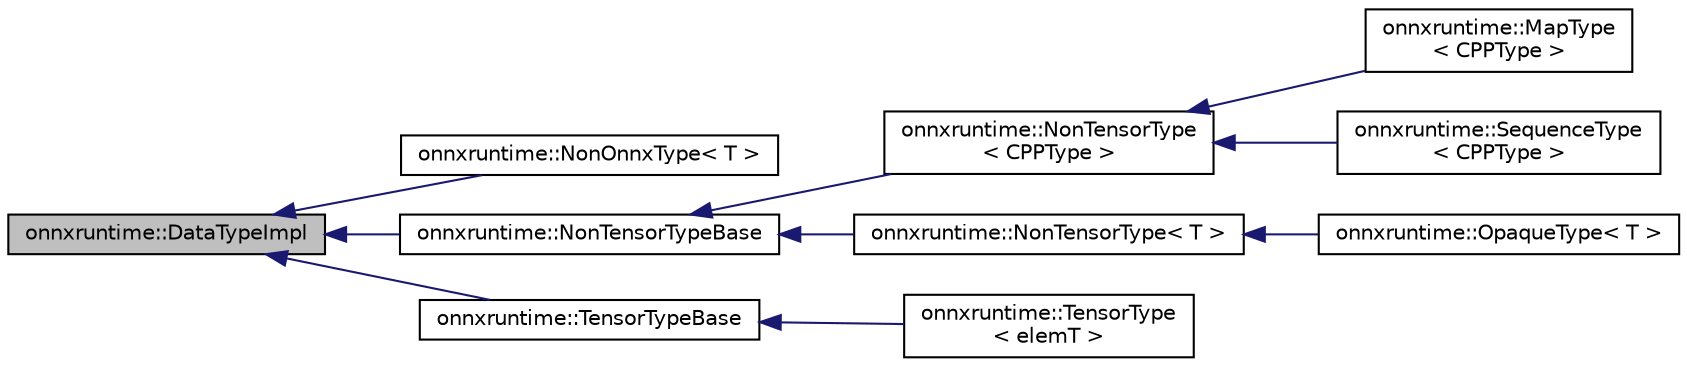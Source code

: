 digraph "onnxruntime::DataTypeImpl"
{
  edge [fontname="Helvetica",fontsize="10",labelfontname="Helvetica",labelfontsize="10"];
  node [fontname="Helvetica",fontsize="10",shape=record];
  rankdir="LR";
  Node0 [label="onnxruntime::DataTypeImpl",height=0.2,width=0.4,color="black", fillcolor="grey75", style="filled", fontcolor="black"];
  Node0 -> Node1 [dir="back",color="midnightblue",fontsize="10",style="solid",fontname="Helvetica"];
  Node1 [label="onnxruntime::NonOnnxType\< T \>",height=0.2,width=0.4,color="black", fillcolor="white", style="filled",URL="$classonnxruntime_1_1NonOnnxType.html"];
  Node0 -> Node2 [dir="back",color="midnightblue",fontsize="10",style="solid",fontname="Helvetica"];
  Node2 [label="onnxruntime::NonTensorTypeBase",height=0.2,width=0.4,color="black", fillcolor="white", style="filled",URL="$classonnxruntime_1_1NonTensorTypeBase.html",tooltip="Base type for all non-tensors, maps, sequences and opaques. "];
  Node2 -> Node3 [dir="back",color="midnightblue",fontsize="10",style="solid",fontname="Helvetica"];
  Node3 [label="onnxruntime::NonTensorType\l\< CPPType \>",height=0.2,width=0.4,color="black", fillcolor="white", style="filled",URL="$classonnxruntime_1_1NonTensorType.html"];
  Node3 -> Node4 [dir="back",color="midnightblue",fontsize="10",style="solid",fontname="Helvetica"];
  Node4 [label="onnxruntime::MapType\l\< CPPType \>",height=0.2,width=0.4,color="black", fillcolor="white", style="filled",URL="$classonnxruntime_1_1MapType.html",tooltip="MapType. Use this type to register mapping types. "];
  Node3 -> Node5 [dir="back",color="midnightblue",fontsize="10",style="solid",fontname="Helvetica"];
  Node5 [label="onnxruntime::SequenceType\l\< CPPType \>",height=0.2,width=0.4,color="black", fillcolor="white", style="filled",URL="$classonnxruntime_1_1SequenceType.html",tooltip="SequenceType. Use to register sequences. "];
  Node2 -> Node6 [dir="back",color="midnightblue",fontsize="10",style="solid",fontname="Helvetica"];
  Node6 [label="onnxruntime::NonTensorType\< T \>",height=0.2,width=0.4,color="black", fillcolor="white", style="filled",URL="$classonnxruntime_1_1NonTensorType.html"];
  Node6 -> Node7 [dir="back",color="midnightblue",fontsize="10",style="solid",fontname="Helvetica"];
  Node7 [label="onnxruntime::OpaqueType\< T \>",height=0.2,width=0.4,color="black", fillcolor="white", style="filled",URL="$classonnxruntime_1_1OpaqueType.html",tooltip="OpaqueType. "];
  Node0 -> Node8 [dir="back",color="midnightblue",fontsize="10",style="solid",fontname="Helvetica"];
  Node8 [label="onnxruntime::TensorTypeBase",height=0.2,width=0.4,color="black", fillcolor="white", style="filled",URL="$classonnxruntime_1_1TensorTypeBase.html",tooltip="All tensors base. "];
  Node8 -> Node9 [dir="back",color="midnightblue",fontsize="10",style="solid",fontname="Helvetica"];
  Node9 [label="onnxruntime::TensorType\l\< elemT \>",height=0.2,width=0.4,color="black", fillcolor="white", style="filled",URL="$classonnxruntime_1_1TensorType.html",tooltip="Tensor type. This type does not have a C++ type associated with it at registration time except the el..."];
}

